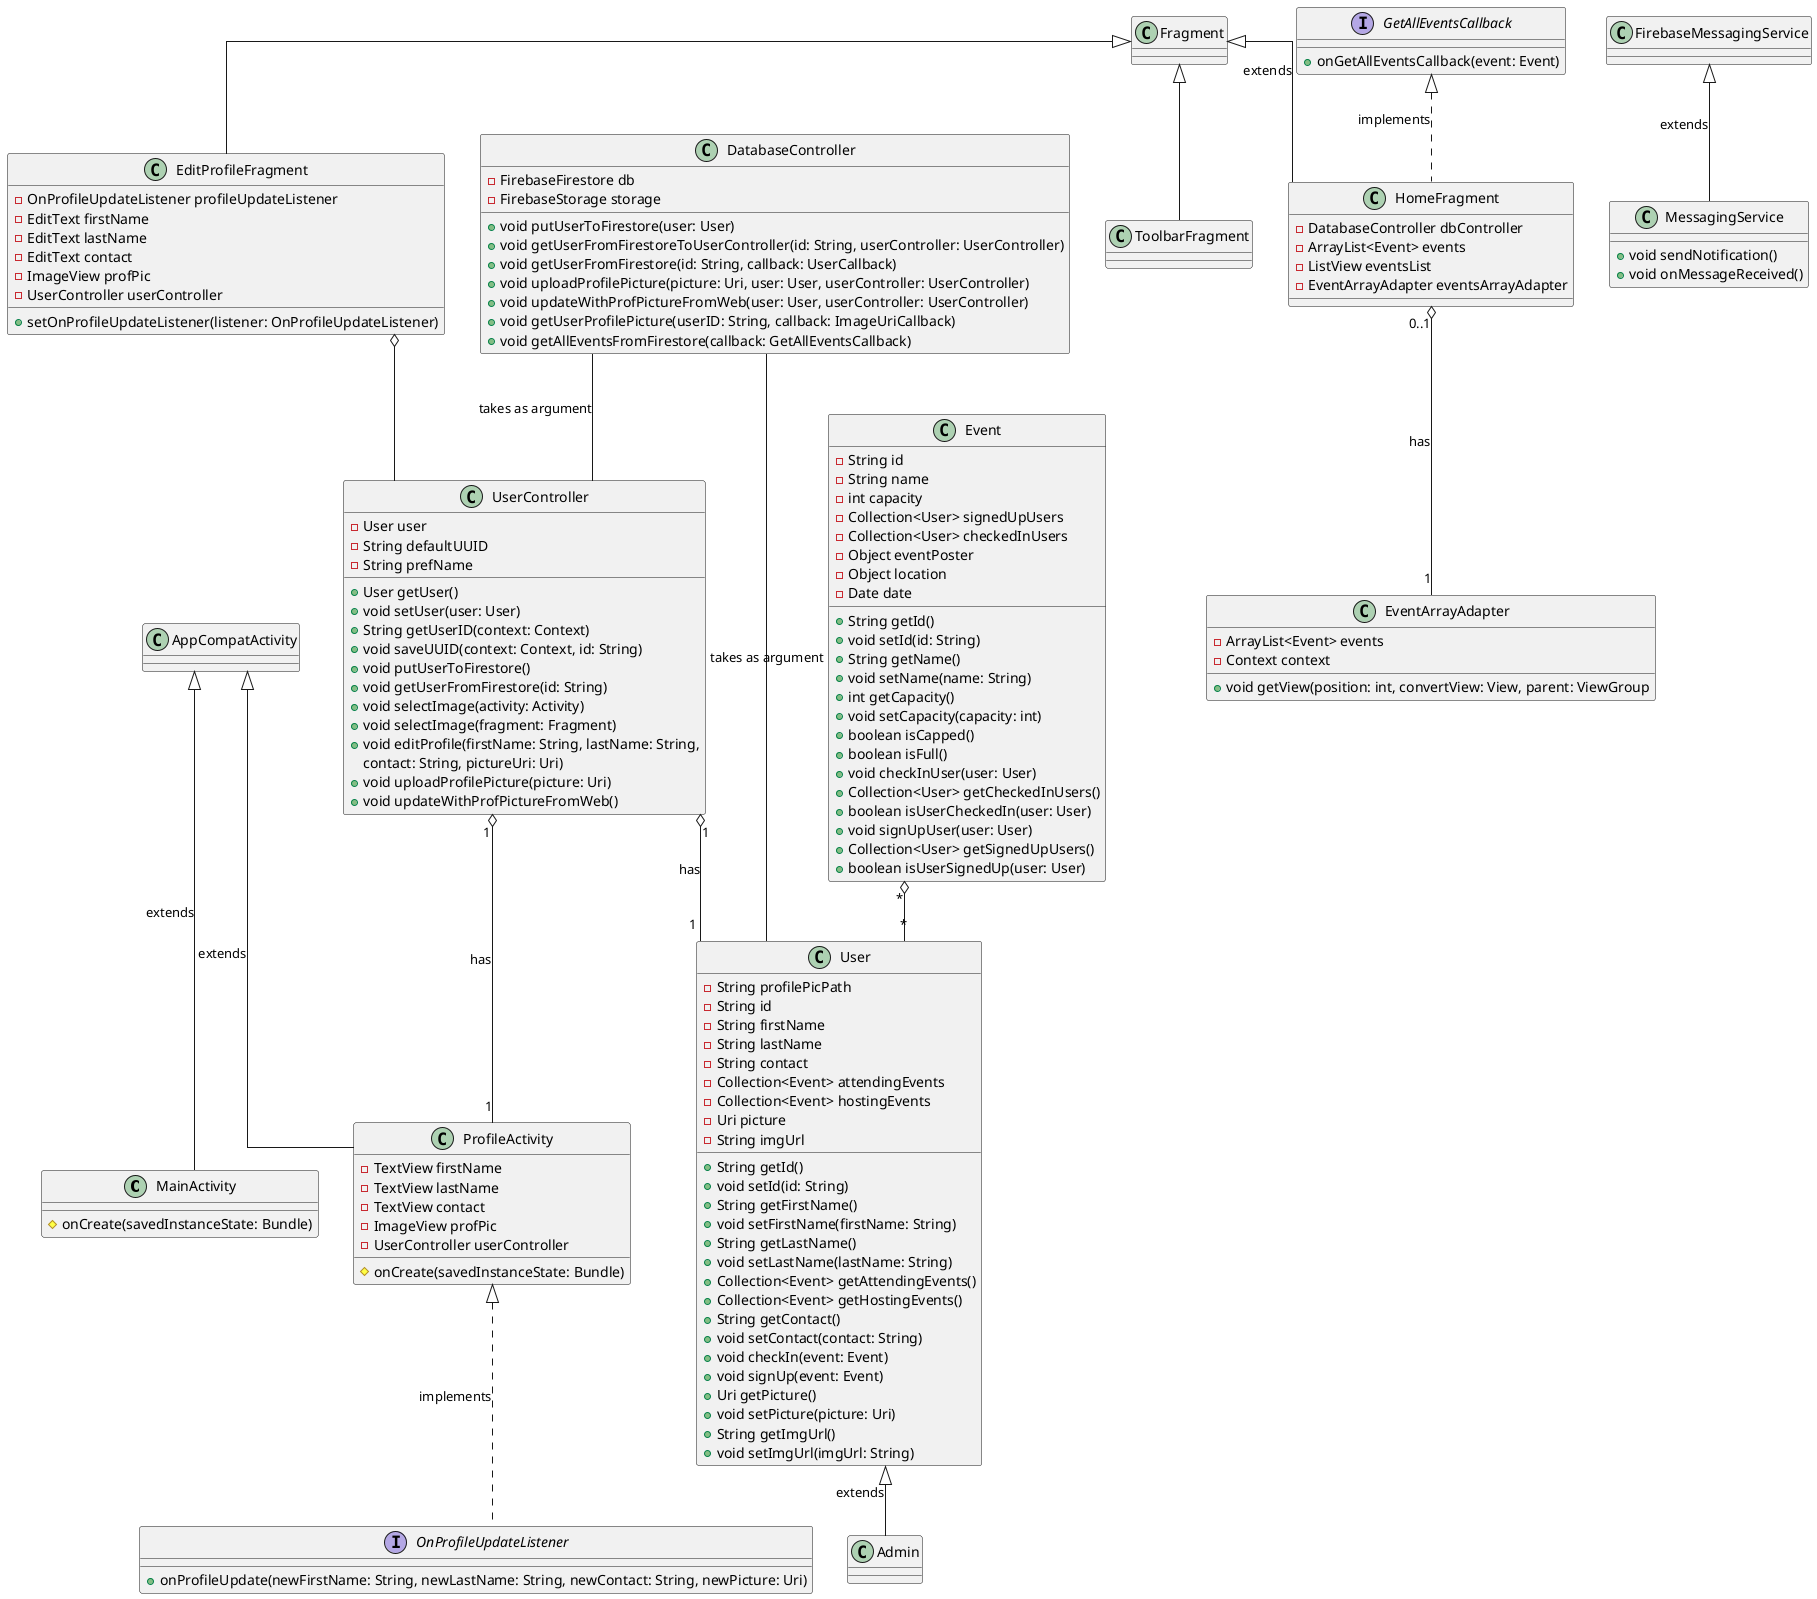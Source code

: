 @startuml
'https://plantuml.com/class-diagram

class MainActivity {
    #onCreate(savedInstanceState: Bundle)
}

class ProfileActivity {
    -TextView firstName
    -TextView lastName
    -TextView contact
    -ImageView profPic
    -UserController userController
    #onCreate(savedInstanceState: Bundle)
}

class UserController {
    -User user
    -String defaultUUID
    -String prefName
    +User getUser()
    +void setUser(user: User)
    +String getUserID(context: Context)
    +void saveUUID(context: Context, id: String)
    +void putUserToFirestore()
    +void getUserFromFirestore(id: String)
    +void selectImage(activity: Activity)
    +void selectImage(fragment: Fragment)
    +void editProfile(firstName: String, lastName: String,
    contact: String, pictureUri: Uri)
    +void uploadProfilePicture(picture: Uri)
    +void updateWithProfPictureFromWeb()
}

class DatabaseController {
    -FirebaseFirestore db
    -FirebaseStorage storage
    +void putUserToFirestore(user: User)
    +void getUserFromFirestoreToUserController(id: String, userController: UserController)
    +void getUserFromFirestore(id: String, callback: UserCallback)
    +void uploadProfilePicture(picture: Uri, user: User, userController: UserController)
    +void updateWithProfPictureFromWeb(user: User, userController: UserController)
    +void getUserProfilePicture(userID: String, callback: ImageUriCallback)
    +void getAllEventsFromFirestore(callback: GetAllEventsCallback)
}

class Event {
    -String id
    -String name
    -int capacity
    -Collection<User> signedUpUsers
    -Collection<User> checkedInUsers
    -Object eventPoster
    -Object location
    -Date date
    +String getId()
    +void setId(id: String)
    +String getName()
    +void setName(name: String)
    +int getCapacity()
    +void setCapacity(capacity: int)
    +boolean isCapped()
    +boolean isFull()
    +void checkInUser(user: User)
    +Collection<User> getCheckedInUsers()
    +boolean isUserCheckedIn(user: User)
    +void signUpUser(user: User)
    +Collection<User> getSignedUpUsers()
    +boolean isUserSignedUp(user: User)
}

class User {
    -String profilePicPath
    -String id
    -String firstName
    -String lastName
    -String contact
    -Collection<Event> attendingEvents
    -Collection<Event> hostingEvents
    -Uri picture
    -String imgUrl
    +String getId()
    +void setId(id: String)
    +String getFirstName()
    +void setFirstName(firstName: String)
    +String getLastName()
    +void setLastName(lastName: String)
    +Collection<Event> getAttendingEvents()
    +Collection<Event> getHostingEvents()
    +String getContact()
    +void setContact(contact: String)
    +void checkIn(event: Event)
    +void signUp(event: Event)
    +Uri getPicture()
    +void setPicture(picture: Uri)
    +String getImgUrl()
    +void setImgUrl(imgUrl: String)
}

class Admin

class EditProfileFragment {
    -OnProfileUpdateListener profileUpdateListener
    -EditText firstName
    -EditText lastName
    -EditText contact
    -ImageView profPic
    -UserController userController
    +setOnProfileUpdateListener(listener: OnProfileUpdateListener)
}

class ToolbarFragment
class Fragment
interface OnProfileUpdateListener {
    +onProfileUpdate(newFirstName: String, newLastName: String, newContact: String, newPicture: Uri)
}

class EventArrayAdapter {
    -ArrayList<Event> events
    -Context context
    +void getView(position: int, convertView: View, parent: ViewGroup
}

interface GetAllEventsCallback {
    +onGetAllEventsCallback(event: Event)
}

class HomeFragment {
    -DatabaseController dbController
    -ArrayList<Event> events
    -ListView eventsList
    -EventArrayAdapter eventsArrayAdapter
}

class MessagingService {
    +void sendNotification()
    +void onMessageReceived()
}
class FirebaseMessagingService


Fragment <|-- ToolbarFragment
Fragment <|-- EditProfileFragment
Fragment <|-- HomeFragment : extends

FirebaseMessagingService <|-- MessagingService : extends

AppCompatActivity <|-- MainActivity : extends
AppCompatActivity <|-- ProfileActivity : extends

ProfileActivity <|.. OnProfileUpdateListener : implements
GetAllEventsCallback <|.. HomeFragment : implements

UserController "1" o-- "1" ProfileActivity : has
UserController "1" o-- "1" User : has
HomeFragment "0..1" o-- "1" EventArrayAdapter : has

DatabaseController -- User : takes as argument
DatabaseController -- UserController : takes as argument

EditProfileFragment o-- UserController

Event "*" o-- "*" User

User <|-- Admin : extends

skinparam linetype ortho
@enduml

